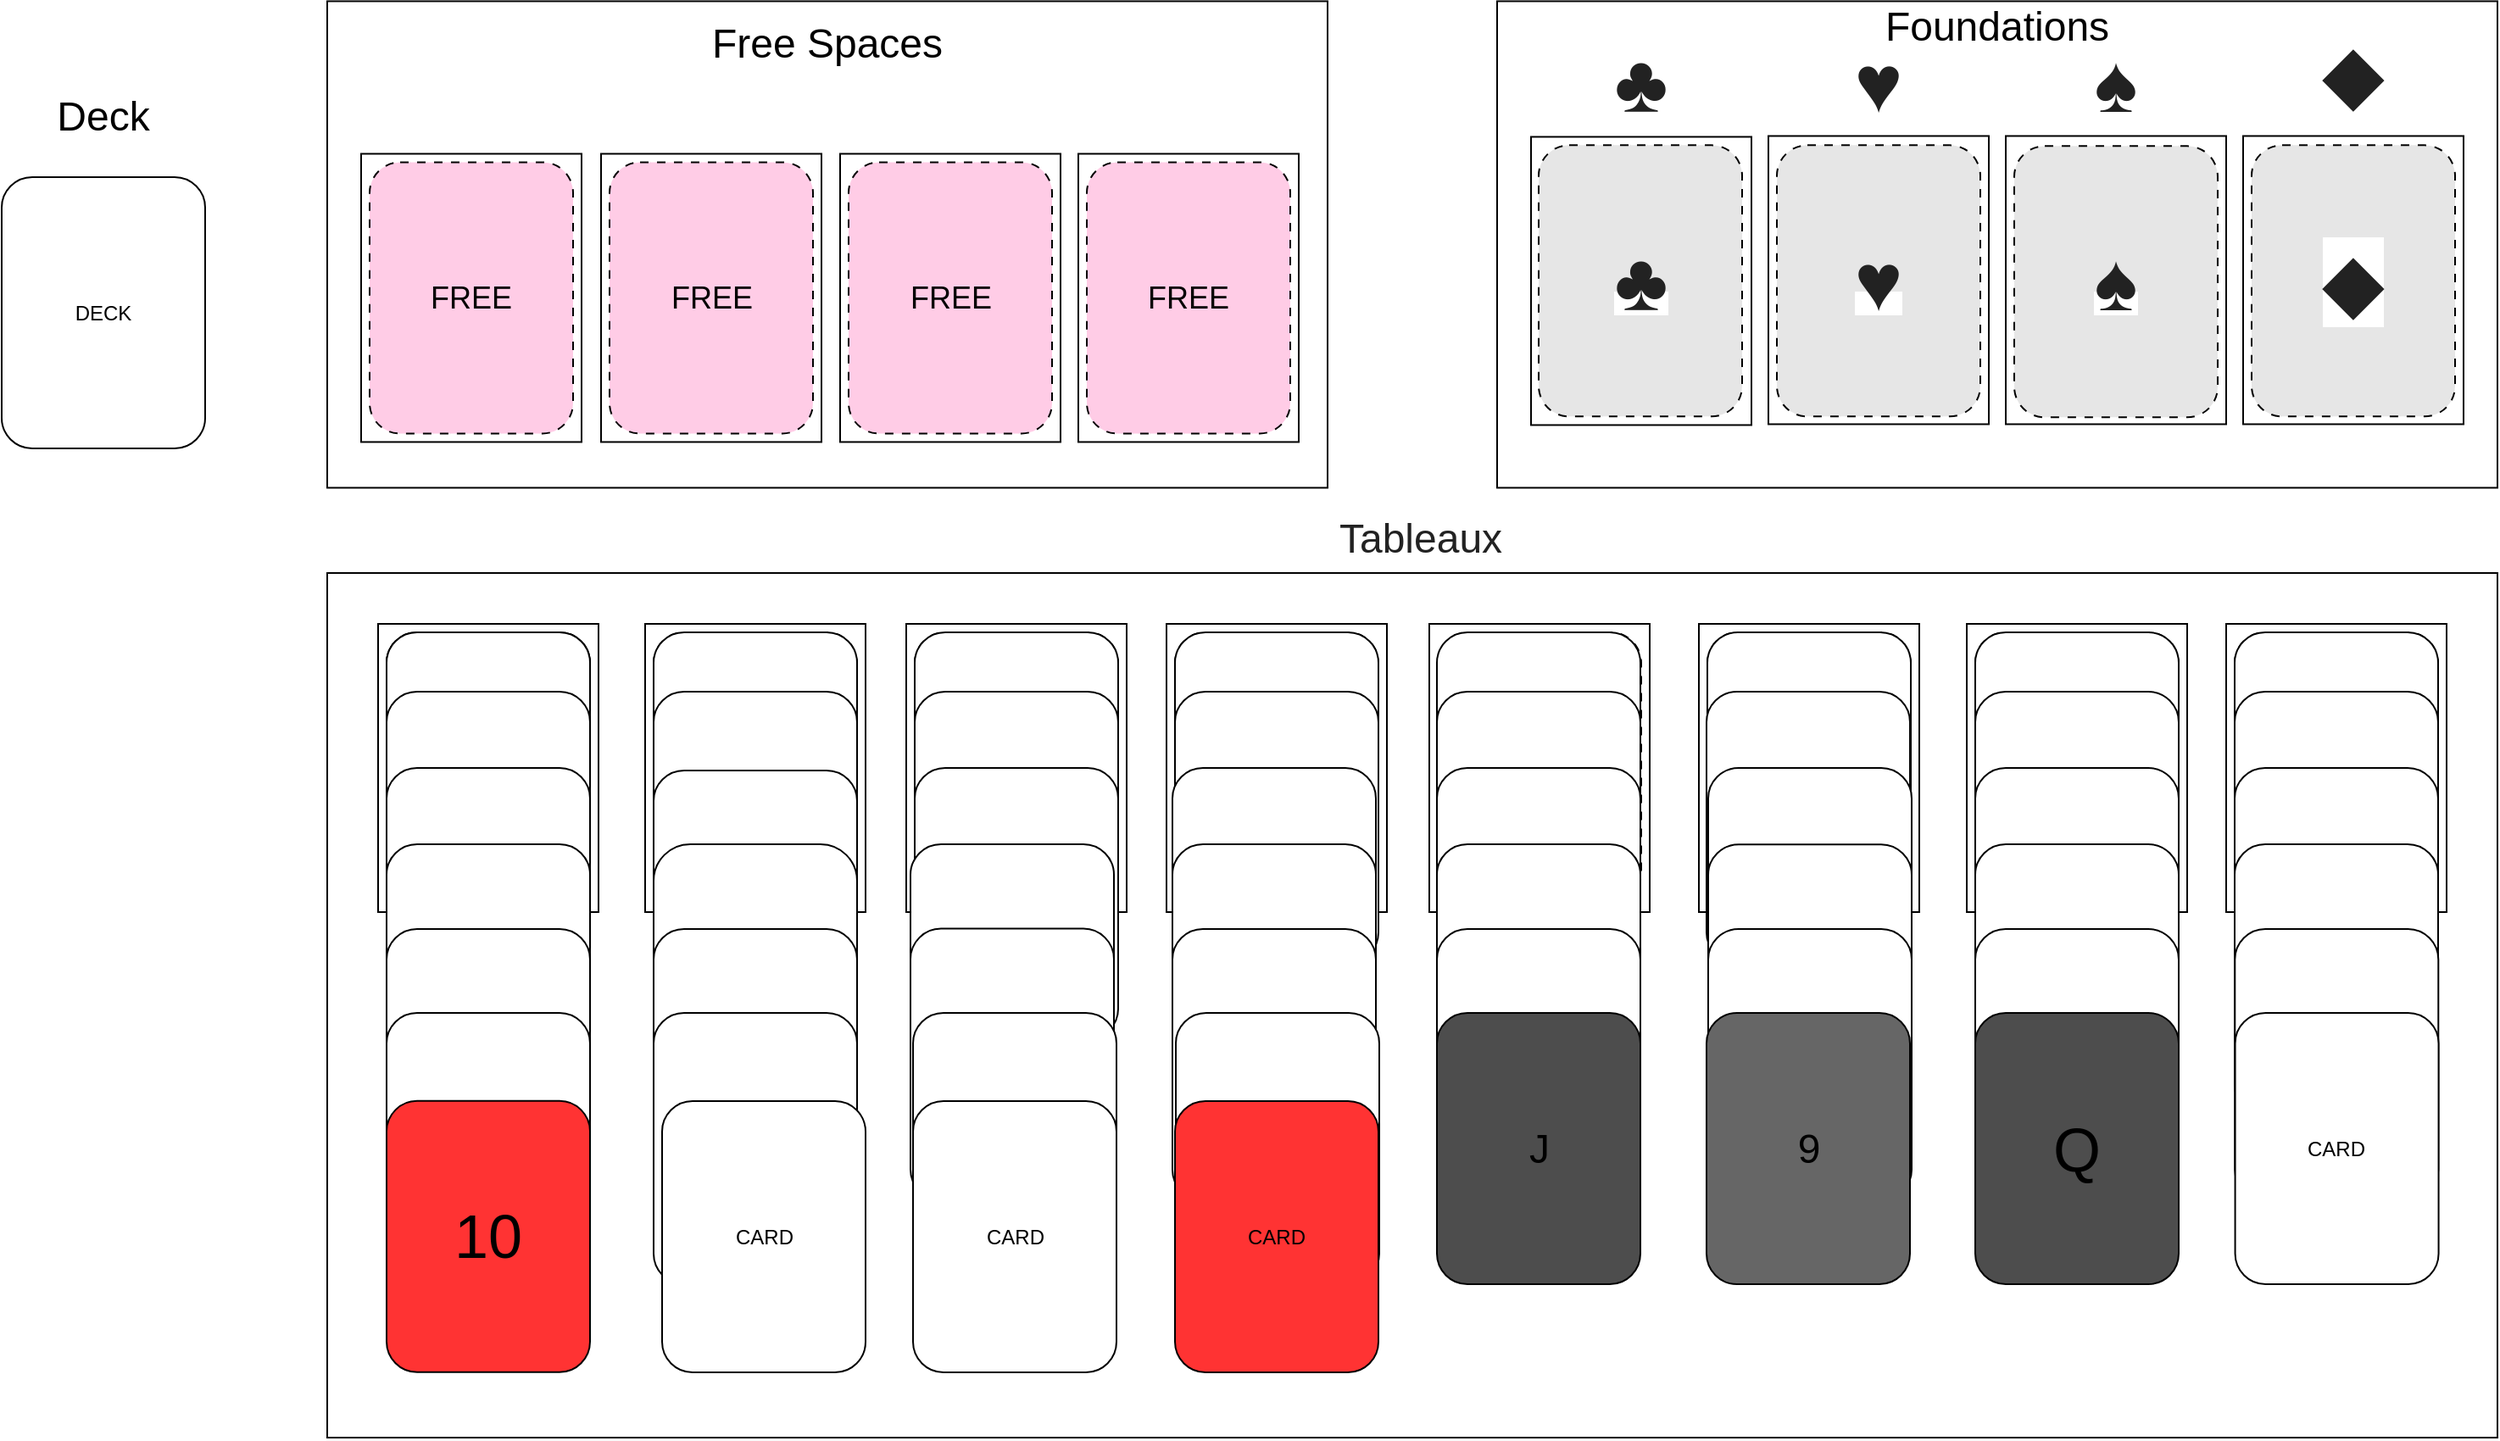 <mxfile version="11.1.4" type="github"><diagram id="wsrFOI59Ot4hv_pb57v_" name="Page-1"><mxGraphModel dx="1850" dy="1957" grid="1" gridSize="10" guides="1" tooltips="1" connect="1" arrows="1" fold="1" page="1" pageScale="1" pageWidth="850" pageHeight="1100" math="0" shadow="0"><root><mxCell id="0"/><mxCell id="1" parent="0"/><mxCell id="fmhakQsyoUaOUhLPJfsq-196" value="" style="rounded=0;whiteSpace=wrap;html=1;strokeColor=#000000;fillColor=none;" parent="1" vertex="1"><mxGeometry x="202" y="290" width="1280" height="510" as="geometry"/></mxCell><mxCell id="fmhakQsyoUaOUhLPJfsq-15" value="" style="rounded=0;whiteSpace=wrap;html=1;" parent="1" vertex="1"><mxGeometry x="202" y="-47.273" width="590" height="287" as="geometry"/></mxCell><mxCell id="fmhakQsyoUaOUhLPJfsq-1" value="DECK" style="rounded=1;whiteSpace=wrap;html=1;" parent="1" vertex="1"><mxGeometry x="10" y="56.5" width="120" height="160" as="geometry"/></mxCell><mxCell id="fmhakQsyoUaOUhLPJfsq-76" value="" style="group" parent="1" vertex="1" connectable="0"><mxGeometry x="912" y="-10" width="570" height="256.182" as="geometry"/></mxCell><mxCell id="fmhakQsyoUaOUhLPJfsq-16" value="" style="group" parent="fmhakQsyoUaOUhLPJfsq-76" vertex="1" connectable="0"><mxGeometry y="42.727" width="570" height="213.455" as="geometry"/></mxCell><mxCell id="fmhakQsyoUaOUhLPJfsq-17" value="" style="rounded=0;whiteSpace=wrap;html=1;" parent="fmhakQsyoUaOUhLPJfsq-16" vertex="1"><mxGeometry x="-20" y="-80" width="590" height="287" as="geometry"/></mxCell><mxCell id="fmhakQsyoUaOUhLPJfsq-18" value="" style="rounded=0;whiteSpace=wrap;html=1;rotation=0;" parent="fmhakQsyoUaOUhLPJfsq-16" vertex="1"><mxGeometry width="130" height="170" as="geometry"/></mxCell><mxCell id="fmhakQsyoUaOUhLPJfsq-19" value="&lt;span style=&quot;color: rgb(34 , 34 , 34) ; font-family: &amp;#34;arial&amp;#34; , sans-serif ; text-align: left ; white-space: normal ; background-color: rgb(255 , 255 , 255)&quot;&gt;&lt;font style=&quot;font-size: 48px&quot;&gt;♣&lt;/font&gt;&lt;/span&gt;" style="rounded=1;whiteSpace=wrap;html=1;dashed=1;dashPattern=5 5;fillColor=#E6E6E6;rotation=0;" parent="fmhakQsyoUaOUhLPJfsq-16" vertex="1"><mxGeometry x="4.5" y="4.955" width="120" height="160" as="geometry"/></mxCell><mxCell id="fmhakQsyoUaOUhLPJfsq-25" value="&lt;span style=&quot;color: rgb(34 , 34 , 34) ; font-family: &amp;#34;arial&amp;#34; , sans-serif ; text-align: left ; white-space: normal ; background-color: rgb(255 , 255 , 255)&quot;&gt;&lt;font style=&quot;font-size: 48px&quot;&gt;♠&lt;/font&gt;&lt;/span&gt;" style="rounded=1;whiteSpace=wrap;html=1;dashed=1;dashPattern=5 5;fillColor=#E6E6E6;rotation=0;" parent="fmhakQsyoUaOUhLPJfsq-16" vertex="1"><mxGeometry x="285" y="5.455" width="120" height="160" as="geometry"/></mxCell><mxCell id="fmhakQsyoUaOUhLPJfsq-23" value="" style="group;fillColor=none;rotation=0;strokeColor=#000000;" parent="fmhakQsyoUaOUhLPJfsq-16" vertex="1" connectable="0"><mxGeometry x="280" y="-0.5" width="130" height="170" as="geometry"/></mxCell><mxCell id="fmhakQsyoUaOUhLPJfsq-20" value="" style="group" parent="fmhakQsyoUaOUhLPJfsq-76" vertex="1" connectable="0"><mxGeometry x="140" y="42.227" width="130" height="185.455" as="geometry"/></mxCell><mxCell id="fmhakQsyoUaOUhLPJfsq-21" value="" style="rounded=0;whiteSpace=wrap;html=1;container=1;rotation=0;" parent="fmhakQsyoUaOUhLPJfsq-20" vertex="1"><mxGeometry width="130" height="170" as="geometry"/></mxCell><mxCell id="fmhakQsyoUaOUhLPJfsq-22" value="&lt;span style=&quot;color: rgb(34 , 34 , 34) ; font-family: &amp;#34;arial&amp;#34; , sans-serif ; text-align: left ; white-space: normal ; background-color: rgb(255 , 255 , 255)&quot;&gt;&lt;font style=&quot;font-size: 48px&quot;&gt;♥&lt;/font&gt;&lt;/span&gt;" style="rounded=1;whiteSpace=wrap;html=1;dashed=1;dashPattern=5 5;fillColor=#E6E6E6;rotation=0;" parent="fmhakQsyoUaOUhLPJfsq-20" vertex="1"><mxGeometry x="5" y="5.455" width="120" height="160" as="geometry"/></mxCell><mxCell id="fmhakQsyoUaOUhLPJfsq-26" value="" style="group;rotation=0;" parent="fmhakQsyoUaOUhLPJfsq-76" vertex="1" connectable="0"><mxGeometry x="420" y="42.227" width="130" height="170" as="geometry"/></mxCell><mxCell id="fmhakQsyoUaOUhLPJfsq-27" value="" style="rounded=0;whiteSpace=wrap;html=1;rotation=0;" parent="fmhakQsyoUaOUhLPJfsq-26" vertex="1"><mxGeometry width="130" height="170" as="geometry"/></mxCell><mxCell id="fmhakQsyoUaOUhLPJfsq-28" value="&lt;span style=&quot;color: rgb(34 , 34 , 34) ; font-family: &amp;#34;arial&amp;#34; , sans-serif ; font-size: 48px ; text-align: left ; background-color: rgb(255 , 255 , 255)&quot;&gt;◆&lt;/span&gt;" style="rounded=1;whiteSpace=wrap;html=1;dashed=1;dashPattern=5 5;fillColor=#E6E6E6;rotation=0;" parent="fmhakQsyoUaOUhLPJfsq-26" vertex="1"><mxGeometry x="5" y="5.455" width="120" height="160" as="geometry"/></mxCell><mxCell id="fmhakQsyoUaOUhLPJfsq-77" value="&lt;span style=&quot;color: rgb(34 , 34 , 34) ; font-family: sans-serif ; text-align: left ; background-color: rgb(255 , 255 , 255)&quot;&gt;&lt;font style=&quot;font-size: 24px&quot;&gt;Tableaux&lt;/font&gt;&lt;/span&gt;" style="text;html=1;strokeColor=none;fillColor=none;align=center;verticalAlign=middle;whiteSpace=wrap;rounded=0;" parent="1" vertex="1"><mxGeometry x="827" y="260" width="40" height="20" as="geometry"/></mxCell><mxCell id="fmhakQsyoUaOUhLPJfsq-87" value="&lt;span style=&quot;color: rgb(34 , 34 , 34) ; font-family: &amp;#34;arial&amp;#34; , sans-serif ; font-size: 48px ; text-align: left ; background-color: rgb(255 , 255 , 255)&quot;&gt;♣&lt;/span&gt;" style="text;html=1;strokeColor=none;fillColor=none;align=center;verticalAlign=middle;whiteSpace=wrap;rounded=0;" parent="1" vertex="1"><mxGeometry x="957.1" y="-10" width="40" height="21.818" as="geometry"/></mxCell><mxCell id="fmhakQsyoUaOUhLPJfsq-89" value="&lt;span style=&quot;color: rgb(34 , 34 , 34) ; font-family: &amp;#34;arial&amp;#34; , sans-serif ; font-size: 48px ; text-align: left ; background-color: rgb(255 , 255 , 255)&quot;&gt;♠&lt;/span&gt;" style="text;html=1;strokeColor=none;fillColor=none;align=center;verticalAlign=middle;whiteSpace=wrap;rounded=0;" parent="1" vertex="1"><mxGeometry x="1236.6" y="-10" width="40" height="21.818" as="geometry"/></mxCell><mxCell id="fmhakQsyoUaOUhLPJfsq-90" value="&lt;span style=&quot;color: rgb(34 , 34 , 34) ; font-family: &amp;#34;arial&amp;#34; , sans-serif ; font-size: 48px ; text-align: left ; background-color: rgb(255 , 255 , 255)&quot;&gt;◆&lt;/span&gt;" style="text;html=1;strokeColor=none;fillColor=none;align=center;verticalAlign=middle;whiteSpace=wrap;rounded=0;" parent="1" vertex="1"><mxGeometry x="1376.6" y="-16" width="40" height="21.818" as="geometry"/></mxCell><mxCell id="fmhakQsyoUaOUhLPJfsq-88" value="&lt;span style=&quot;color: rgb(34 , 34 , 34) ; font-family: &amp;#34;arial&amp;#34; , sans-serif ; font-size: 48px ; text-align: left ; background-color: rgb(255 , 255 , 255)&quot;&gt;♥&lt;/span&gt;" style="text;html=1;strokeColor=none;fillColor=none;align=center;verticalAlign=middle;whiteSpace=wrap;rounded=0;" parent="1" vertex="1"><mxGeometry x="1096.6" y="-10" width="40" height="21.818" as="geometry"/></mxCell><mxCell id="fmhakQsyoUaOUhLPJfsq-29" value="&lt;font style=&quot;font-size: 24px&quot;&gt;Foundations&lt;/font&gt;" style="text;html=1;strokeColor=none;fillColor=none;align=center;verticalAlign=middle;whiteSpace=wrap;rounded=0;" parent="1" vertex="1"><mxGeometry x="1122" y="-42.5" width="130" height="21.818" as="geometry"/></mxCell><mxCell id="fmhakQsyoUaOUhLPJfsq-91" value="&lt;font style=&quot;font-size: 24px&quot;&gt;Deck&lt;/font&gt;" style="text;html=1;strokeColor=none;fillColor=none;align=center;verticalAlign=middle;whiteSpace=wrap;rounded=0;" parent="1" vertex="1"><mxGeometry x="50" y="11" width="40" height="20" as="geometry"/></mxCell><mxCell id="fmhakQsyoUaOUhLPJfsq-14" value="&lt;font style=&quot;font-size: 24px&quot;&gt;Free Spaces&lt;/font&gt;" style="text;html=1;strokeColor=none;fillColor=none;align=center;verticalAlign=middle;whiteSpace=wrap;rounded=0;" parent="1" vertex="1"><mxGeometry x="407" y="-32.5" width="180" height="21.818" as="geometry"/></mxCell><mxCell id="fmhakQsyoUaOUhLPJfsq-92" value="" style="group" parent="1" vertex="1" connectable="0"><mxGeometry x="222" y="42.727" width="130" height="187.273" as="geometry"/></mxCell><mxCell id="fmhakQsyoUaOUhLPJfsq-2" value="" style="rounded=0;whiteSpace=wrap;html=1;rotation=0;" parent="fmhakQsyoUaOUhLPJfsq-92" vertex="1"><mxGeometry width="130" height="170" as="geometry"/></mxCell><mxCell id="fmhakQsyoUaOUhLPJfsq-3" value="&lt;span style=&quot;font-size: 18px&quot;&gt;FREE&lt;/span&gt;" style="rounded=1;whiteSpace=wrap;html=1;dashed=1;dashPattern=5 5;fillColor=#FFCCE6;" parent="fmhakQsyoUaOUhLPJfsq-92" vertex="1"><mxGeometry x="5" y="5.0" width="120" height="160" as="geometry"/></mxCell><mxCell id="fmhakQsyoUaOUhLPJfsq-93" value="" style="group" parent="1" vertex="1" connectable="0"><mxGeometry x="363.5" y="42.727" width="130" height="170" as="geometry"/></mxCell><mxCell id="fmhakQsyoUaOUhLPJfsq-94" value="" style="rounded=0;whiteSpace=wrap;html=1;rotation=0;" parent="fmhakQsyoUaOUhLPJfsq-93" vertex="1"><mxGeometry width="130" height="170" as="geometry"/></mxCell><mxCell id="fmhakQsyoUaOUhLPJfsq-95" value="&lt;span style=&quot;font-size: 18px&quot;&gt;FREE&lt;/span&gt;" style="rounded=1;whiteSpace=wrap;html=1;dashed=1;dashPattern=5 5;fillColor=#FFCCE6;" parent="fmhakQsyoUaOUhLPJfsq-93" vertex="1"><mxGeometry x="5" y="5.0" width="120" height="160" as="geometry"/></mxCell><mxCell id="fmhakQsyoUaOUhLPJfsq-96" value="" style="group" parent="1" vertex="1" connectable="0"><mxGeometry x="504.5" y="42.727" width="130" height="170" as="geometry"/></mxCell><mxCell id="fmhakQsyoUaOUhLPJfsq-97" value="" style="rounded=0;whiteSpace=wrap;html=1;rotation=0;" parent="fmhakQsyoUaOUhLPJfsq-96" vertex="1"><mxGeometry width="130" height="170" as="geometry"/></mxCell><mxCell id="fmhakQsyoUaOUhLPJfsq-98" value="&lt;span style=&quot;font-size: 18px&quot;&gt;FREE&lt;/span&gt;" style="rounded=1;whiteSpace=wrap;html=1;dashed=1;dashPattern=5 5;fillColor=#FFCCE6;" parent="fmhakQsyoUaOUhLPJfsq-96" vertex="1"><mxGeometry x="5" y="5.0" width="120" height="160" as="geometry"/></mxCell><mxCell id="fmhakQsyoUaOUhLPJfsq-99" value="" style="group" parent="1" vertex="1" connectable="0"><mxGeometry x="645" y="42.727" width="130" height="170" as="geometry"/></mxCell><mxCell id="fmhakQsyoUaOUhLPJfsq-100" value="" style="rounded=0;whiteSpace=wrap;html=1;rotation=0;" parent="fmhakQsyoUaOUhLPJfsq-99" vertex="1"><mxGeometry width="130" height="170" as="geometry"/></mxCell><mxCell id="fmhakQsyoUaOUhLPJfsq-101" value="&lt;span style=&quot;font-size: 18px&quot;&gt;FREE&lt;/span&gt;" style="rounded=1;whiteSpace=wrap;html=1;dashed=1;dashPattern=5 5;fillColor=#FFCCE6;" parent="fmhakQsyoUaOUhLPJfsq-99" vertex="1"><mxGeometry x="5" y="5.0" width="120" height="160" as="geometry"/></mxCell><mxCell id="fmhakQsyoUaOUhLPJfsq-44" value="" style="group" parent="1" vertex="1" connectable="0"><mxGeometry x="232" y="320" width="130" height="200" as="geometry"/></mxCell><mxCell id="fmhakQsyoUaOUhLPJfsq-43" value="" style="rounded=0;whiteSpace=wrap;html=1;" parent="fmhakQsyoUaOUhLPJfsq-44" vertex="1"><mxGeometry width="130" height="170" as="geometry"/></mxCell><mxCell id="fmhakQsyoUaOUhLPJfsq-42" value="" style="rounded=1;whiteSpace=wrap;html=1;dashed=1;dashPattern=5 5;" parent="fmhakQsyoUaOUhLPJfsq-44" vertex="1"><mxGeometry x="5" y="5" width="120" height="160" as="geometry"/></mxCell><mxCell id="fmhakQsyoUaOUhLPJfsq-40" value="CARD" style="rounded=1;whiteSpace=wrap;html=1;" parent="fmhakQsyoUaOUhLPJfsq-44" vertex="1"><mxGeometry x="5" y="5" width="120" height="160" as="geometry"/></mxCell><mxCell id="fmhakQsyoUaOUhLPJfsq-39" value="CARD" style="rounded=1;whiteSpace=wrap;html=1;" parent="fmhakQsyoUaOUhLPJfsq-44" vertex="1"><mxGeometry x="5" y="5" width="120" height="160" as="geometry"/></mxCell><mxCell id="fmhakQsyoUaOUhLPJfsq-38" value="CARD" style="rounded=1;whiteSpace=wrap;html=1;" parent="fmhakQsyoUaOUhLPJfsq-44" vertex="1"><mxGeometry x="5" y="40" width="120" height="160" as="geometry"/></mxCell><mxCell id="fmhakQsyoUaOUhLPJfsq-52" value="" style="group" parent="1" vertex="1" connectable="0"><mxGeometry x="389.5" y="320" width="130" height="170" as="geometry"/></mxCell><mxCell id="fmhakQsyoUaOUhLPJfsq-53" value="" style="rounded=0;whiteSpace=wrap;html=1;" parent="fmhakQsyoUaOUhLPJfsq-52" vertex="1"><mxGeometry width="130" height="170" as="geometry"/></mxCell><mxCell id="fmhakQsyoUaOUhLPJfsq-54" value="" style="rounded=1;whiteSpace=wrap;html=1;dashed=1;dashPattern=5 5;" parent="fmhakQsyoUaOUhLPJfsq-52" vertex="1"><mxGeometry x="5" y="5" width="120" height="160" as="geometry"/></mxCell><mxCell id="fmhakQsyoUaOUhLPJfsq-80" value="CARD" style="rounded=1;whiteSpace=wrap;html=1;" parent="fmhakQsyoUaOUhLPJfsq-52" vertex="1"><mxGeometry x="5" y="5" width="120" height="160" as="geometry"/></mxCell><mxCell id="fmhakQsyoUaOUhLPJfsq-55" value="" style="group" parent="1" vertex="1" connectable="0"><mxGeometry x="543.5" y="320" width="130" height="200" as="geometry"/></mxCell><mxCell id="fmhakQsyoUaOUhLPJfsq-56" value="" style="rounded=0;whiteSpace=wrap;html=1;" parent="fmhakQsyoUaOUhLPJfsq-55" vertex="1"><mxGeometry width="130" height="170" as="geometry"/></mxCell><mxCell id="fmhakQsyoUaOUhLPJfsq-57" value="" style="rounded=1;whiteSpace=wrap;html=1;dashed=1;dashPattern=5 5;" parent="fmhakQsyoUaOUhLPJfsq-55" vertex="1"><mxGeometry x="5" y="5" width="120" height="160" as="geometry"/></mxCell><mxCell id="fmhakQsyoUaOUhLPJfsq-81" value="CARD" style="rounded=1;whiteSpace=wrap;html=1;" parent="fmhakQsyoUaOUhLPJfsq-55" vertex="1"><mxGeometry x="5" y="5" width="120" height="160" as="geometry"/></mxCell><mxCell id="fmhakQsyoUaOUhLPJfsq-36" value="CARD" style="rounded=1;whiteSpace=wrap;html=1;" parent="fmhakQsyoUaOUhLPJfsq-55" vertex="1"><mxGeometry x="5" y="40" width="120" height="160" as="geometry"/></mxCell><mxCell id="fmhakQsyoUaOUhLPJfsq-58" value="" style="group" parent="1" vertex="1" connectable="0"><mxGeometry x="697" y="320" width="130" height="200" as="geometry"/></mxCell><mxCell id="fmhakQsyoUaOUhLPJfsq-59" value="" style="rounded=0;whiteSpace=wrap;html=1;" parent="fmhakQsyoUaOUhLPJfsq-58" vertex="1"><mxGeometry width="130" height="170" as="geometry"/></mxCell><mxCell id="fmhakQsyoUaOUhLPJfsq-60" value="" style="rounded=1;whiteSpace=wrap;html=1;dashed=1;dashPattern=5 5;" parent="fmhakQsyoUaOUhLPJfsq-58" vertex="1"><mxGeometry x="5" y="5" width="120" height="160" as="geometry"/></mxCell><mxCell id="fmhakQsyoUaOUhLPJfsq-82" value="CARD" style="rounded=1;whiteSpace=wrap;html=1;" parent="fmhakQsyoUaOUhLPJfsq-58" vertex="1"><mxGeometry x="5" y="5" width="120" height="160" as="geometry"/></mxCell><mxCell id="fmhakQsyoUaOUhLPJfsq-35" value="CARD" style="rounded=1;whiteSpace=wrap;html=1;" parent="fmhakQsyoUaOUhLPJfsq-58" vertex="1"><mxGeometry x="5" y="40" width="120" height="160" as="geometry"/></mxCell><mxCell id="fmhakQsyoUaOUhLPJfsq-61" value="" style="group" parent="1" vertex="1" connectable="0"><mxGeometry x="852" y="320" width="130" height="200" as="geometry"/></mxCell><mxCell id="fmhakQsyoUaOUhLPJfsq-62" value="" style="rounded=0;whiteSpace=wrap;html=1;" parent="fmhakQsyoUaOUhLPJfsq-61" vertex="1"><mxGeometry width="130" height="170" as="geometry"/></mxCell><mxCell id="fmhakQsyoUaOUhLPJfsq-63" value="" style="rounded=1;whiteSpace=wrap;html=1;dashed=1;dashPattern=5 5;" parent="fmhakQsyoUaOUhLPJfsq-61" vertex="1"><mxGeometry x="5" y="5" width="120" height="160" as="geometry"/></mxCell><mxCell id="fmhakQsyoUaOUhLPJfsq-83" value="CARD" style="rounded=1;whiteSpace=wrap;html=1;" parent="fmhakQsyoUaOUhLPJfsq-61" vertex="1"><mxGeometry x="4.5" y="5" width="120" height="160" as="geometry"/></mxCell><mxCell id="fmhakQsyoUaOUhLPJfsq-34" value="CARD" style="rounded=1;whiteSpace=wrap;html=1;" parent="fmhakQsyoUaOUhLPJfsq-61" vertex="1"><mxGeometry x="4.5" y="40" width="120" height="160" as="geometry"/></mxCell><mxCell id="fmhakQsyoUaOUhLPJfsq-64" value="" style="group" parent="1" vertex="1" connectable="0"><mxGeometry x="1011" y="320" width="130" height="290.071" as="geometry"/></mxCell><mxCell id="fmhakQsyoUaOUhLPJfsq-65" value="" style="rounded=0;whiteSpace=wrap;html=1;" parent="fmhakQsyoUaOUhLPJfsq-64" vertex="1"><mxGeometry width="130" height="170" as="geometry"/></mxCell><mxCell id="fmhakQsyoUaOUhLPJfsq-66" value="" style="rounded=1;whiteSpace=wrap;html=1;dashed=1;dashPattern=5 5;" parent="fmhakQsyoUaOUhLPJfsq-64" vertex="1"><mxGeometry x="5" y="5" width="120" height="160" as="geometry"/></mxCell><mxCell id="fmhakQsyoUaOUhLPJfsq-84" value="CARD" style="rounded=1;whiteSpace=wrap;html=1;" parent="fmhakQsyoUaOUhLPJfsq-64" vertex="1"><mxGeometry x="5" y="5" width="120" height="160" as="geometry"/></mxCell><mxCell id="fmhakQsyoUaOUhLPJfsq-33" value="CARD" style="rounded=1;whiteSpace=wrap;html=1;" parent="fmhakQsyoUaOUhLPJfsq-64" vertex="1"><mxGeometry x="4.5" y="40" width="120" height="160" as="geometry"/></mxCell><mxCell id="fmhakQsyoUaOUhLPJfsq-169" value="CARD" style="rounded=1;whiteSpace=wrap;html=1;rotation=0;" parent="fmhakQsyoUaOUhLPJfsq-64" vertex="1"><mxGeometry x="5.5" y="85" width="120" height="160" as="geometry"/></mxCell><mxCell id="fmhakQsyoUaOUhLPJfsq-162" value="CARD" style="rounded=1;whiteSpace=wrap;html=1;" parent="fmhakQsyoUaOUhLPJfsq-64" vertex="1"><mxGeometry x="5.5" y="130.071" width="120" height="160" as="geometry"/></mxCell><mxCell id="fmhakQsyoUaOUhLPJfsq-46" value="" style="group" parent="1" vertex="1" connectable="0"><mxGeometry x="1322" y="320" width="130" height="250" as="geometry"/></mxCell><mxCell id="fmhakQsyoUaOUhLPJfsq-47" value="" style="rounded=0;whiteSpace=wrap;html=1;" parent="fmhakQsyoUaOUhLPJfsq-46" vertex="1"><mxGeometry width="130" height="170" as="geometry"/></mxCell><mxCell id="fmhakQsyoUaOUhLPJfsq-48" value="" style="rounded=1;whiteSpace=wrap;html=1;dashed=1;dashPattern=5 5;" parent="fmhakQsyoUaOUhLPJfsq-46" vertex="1"><mxGeometry x="5" y="5" width="120" height="160" as="geometry"/></mxCell><mxCell id="fmhakQsyoUaOUhLPJfsq-86" value="CARD" style="rounded=1;whiteSpace=wrap;html=1;" parent="fmhakQsyoUaOUhLPJfsq-46" vertex="1"><mxGeometry x="5" y="5" width="120" height="160" as="geometry"/></mxCell><mxCell id="fmhakQsyoUaOUhLPJfsq-31" value="CARD" style="rounded=1;whiteSpace=wrap;html=1;" parent="fmhakQsyoUaOUhLPJfsq-46" vertex="1"><mxGeometry x="5" y="40" width="120" height="160" as="geometry"/></mxCell><mxCell id="fmhakQsyoUaOUhLPJfsq-158" value="CARD" style="rounded=1;whiteSpace=wrap;html=1;" parent="fmhakQsyoUaOUhLPJfsq-46" vertex="1"><mxGeometry x="5" y="85" width="120" height="160" as="geometry"/></mxCell><mxCell id="fmhakQsyoUaOUhLPJfsq-68" value="" style="group" parent="1" vertex="1" connectable="0"><mxGeometry x="1169" y="320" width="130" height="200" as="geometry"/></mxCell><mxCell id="fmhakQsyoUaOUhLPJfsq-50" value="" style="rounded=0;whiteSpace=wrap;html=1;" parent="fmhakQsyoUaOUhLPJfsq-68" vertex="1"><mxGeometry width="130" height="170" as="geometry"/></mxCell><mxCell id="fmhakQsyoUaOUhLPJfsq-51" value="" style="rounded=1;whiteSpace=wrap;html=1;dashed=1;dashPattern=5 5;" parent="fmhakQsyoUaOUhLPJfsq-68" vertex="1"><mxGeometry x="5" y="5" width="120" height="160" as="geometry"/></mxCell><mxCell id="fmhakQsyoUaOUhLPJfsq-85" value="CARD" style="rounded=1;whiteSpace=wrap;html=1;" parent="fmhakQsyoUaOUhLPJfsq-68" vertex="1"><mxGeometry x="5" y="5" width="120" height="160" as="geometry"/></mxCell><mxCell id="fmhakQsyoUaOUhLPJfsq-32" value="CARD" style="rounded=1;whiteSpace=wrap;html=1;" parent="fmhakQsyoUaOUhLPJfsq-68" vertex="1"><mxGeometry x="5" y="40" width="120" height="160" as="geometry"/></mxCell><mxCell id="fmhakQsyoUaOUhLPJfsq-37" value="CARD" style="rounded=1;whiteSpace=wrap;html=1;" parent="1" vertex="1"><mxGeometry x="394.5" y="360" width="120" height="160" as="geometry"/></mxCell><mxCell id="fmhakQsyoUaOUhLPJfsq-30" value="CARD" style="rounded=1;whiteSpace=wrap;html=1;" parent="1" vertex="1"><mxGeometry x="237" y="405" width="120" height="160" as="geometry"/></mxCell><mxCell id="fmhakQsyoUaOUhLPJfsq-173" value="CARD" style="rounded=1;whiteSpace=wrap;html=1;" parent="1" vertex="1"><mxGeometry x="394.5" y="406.5" width="120" height="160" as="geometry"/></mxCell><mxCell id="fmhakQsyoUaOUhLPJfsq-172" value="CARD" style="rounded=1;whiteSpace=wrap;html=1;" parent="1" vertex="1"><mxGeometry x="548.5" y="405" width="120" height="160" as="geometry"/></mxCell><mxCell id="fmhakQsyoUaOUhLPJfsq-171" value="CARD" style="rounded=1;whiteSpace=wrap;html=1;" parent="1" vertex="1"><mxGeometry x="700.5" y="405" width="120" height="160" as="geometry"/></mxCell><mxCell id="fmhakQsyoUaOUhLPJfsq-170" value="CARD" style="rounded=1;whiteSpace=wrap;html=1;" parent="1" vertex="1"><mxGeometry x="856.5" y="405" width="120" height="160" as="geometry"/></mxCell><mxCell id="fmhakQsyoUaOUhLPJfsq-168" value="CARD" style="rounded=1;whiteSpace=wrap;html=1;" parent="1" vertex="1"><mxGeometry x="1174" y="405" width="120" height="160" as="geometry"/></mxCell><mxCell id="fmhakQsyoUaOUhLPJfsq-167" value="CARD" style="rounded=1;whiteSpace=wrap;html=1;" parent="1" vertex="1"><mxGeometry x="237" y="450" width="120" height="160" as="geometry"/></mxCell><mxCell id="fmhakQsyoUaOUhLPJfsq-166" value="CARD" style="rounded=1;whiteSpace=wrap;html=1;arcSize=18;" parent="1" vertex="1"><mxGeometry x="394.5" y="450" width="120" height="160" as="geometry"/></mxCell><mxCell id="fmhakQsyoUaOUhLPJfsq-165" value="CARD" style="rounded=1;whiteSpace=wrap;html=1;" parent="1" vertex="1"><mxGeometry x="546" y="450" width="120" height="160" as="geometry"/></mxCell><mxCell id="fmhakQsyoUaOUhLPJfsq-164" value="CARD" style="rounded=1;whiteSpace=wrap;html=1;" parent="1" vertex="1"><mxGeometry x="700.5" y="450" width="120" height="160" as="geometry"/></mxCell><mxCell id="fmhakQsyoUaOUhLPJfsq-163" value="CARD" style="rounded=1;whiteSpace=wrap;html=1;" parent="1" vertex="1"><mxGeometry x="856.5" y="450" width="120" height="160" as="geometry"/></mxCell><mxCell id="fmhakQsyoUaOUhLPJfsq-161" value="CARD" style="rounded=1;whiteSpace=wrap;html=1;" parent="1" vertex="1"><mxGeometry x="1174" y="450" width="120" height="160" as="geometry"/></mxCell><mxCell id="fmhakQsyoUaOUhLPJfsq-157" value="CARD" style="rounded=1;whiteSpace=wrap;html=1;" parent="1" vertex="1"><mxGeometry x="1327" y="450" width="120" height="160" as="geometry"/></mxCell><mxCell id="fmhakQsyoUaOUhLPJfsq-156" value="CARD" style="rounded=1;whiteSpace=wrap;html=1;" parent="1" vertex="1"><mxGeometry x="237" y="500" width="120" height="160" as="geometry"/></mxCell><mxCell id="fmhakQsyoUaOUhLPJfsq-155" value="CARD" style="rounded=1;whiteSpace=wrap;html=1;" parent="1" vertex="1"><mxGeometry x="394.5" y="500" width="120" height="160" as="geometry"/></mxCell><mxCell id="fmhakQsyoUaOUhLPJfsq-154" value="CARD" style="rounded=1;whiteSpace=wrap;html=1;" parent="1" vertex="1"><mxGeometry x="546" y="499.786" width="120" height="160" as="geometry"/></mxCell><mxCell id="fmhakQsyoUaOUhLPJfsq-153" value="CARD" style="rounded=1;whiteSpace=wrap;html=1;" parent="1" vertex="1"><mxGeometry x="700.5" y="500" width="120" height="160" as="geometry"/></mxCell><mxCell id="fmhakQsyoUaOUhLPJfsq-152" value="CARD" style="rounded=1;whiteSpace=wrap;html=1;" parent="1" vertex="1"><mxGeometry x="856.5" y="500" width="120" height="160" as="geometry"/></mxCell><mxCell id="fmhakQsyoUaOUhLPJfsq-183" value="CARD" style="rounded=1;whiteSpace=wrap;html=1;" parent="1" vertex="1"><mxGeometry x="1016.5" y="500" width="120" height="160" as="geometry"/></mxCell><mxCell id="fmhakQsyoUaOUhLPJfsq-182" value="CARD" style="rounded=1;whiteSpace=wrap;html=1;" parent="1" vertex="1"><mxGeometry x="1174" y="500" width="120" height="160" as="geometry"/></mxCell><mxCell id="fmhakQsyoUaOUhLPJfsq-181" value="CARD" style="rounded=1;whiteSpace=wrap;html=1;" parent="1" vertex="1"><mxGeometry x="1327.143" y="500" width="120" height="160" as="geometry"/></mxCell><mxCell id="fmhakQsyoUaOUhLPJfsq-176" value="CARD" style="rounded=1;whiteSpace=wrap;html=1;" parent="1" vertex="1"><mxGeometry x="394.5" y="549.5" width="120" height="160" as="geometry"/></mxCell><mxCell id="fmhakQsyoUaOUhLPJfsq-175" value="CARD" style="rounded=1;whiteSpace=wrap;html=1;" parent="1" vertex="1"><mxGeometry x="547.5" y="549.5" width="120" height="160" as="geometry"/></mxCell><mxCell id="fmhakQsyoUaOUhLPJfsq-174" value="CARD" style="rounded=1;whiteSpace=wrap;html=1;" parent="1" vertex="1"><mxGeometry x="702.5" y="549.5" width="120" height="160" as="geometry"/></mxCell><mxCell id="fmhakQsyoUaOUhLPJfsq-194" value="&lt;font style=&quot;font-size: 24px&quot;&gt;J&lt;/font&gt;" style="rounded=1;whiteSpace=wrap;html=1;fillColor=#4D4D4D;" parent="1" vertex="1"><mxGeometry x="856.5" y="549.5" width="120" height="160" as="geometry"/></mxCell><mxCell id="fmhakQsyoUaOUhLPJfsq-193" value="&lt;font style=&quot;font-size: 24px&quot;&gt;9&lt;/font&gt;" style="rounded=1;whiteSpace=wrap;html=1;fillColor=#666666;" parent="1" vertex="1"><mxGeometry x="1015.5" y="549.5" width="120" height="160" as="geometry"/></mxCell><mxCell id="fmhakQsyoUaOUhLPJfsq-192" value="&lt;font style=&quot;font-size: 36px&quot;&gt;Q&lt;/font&gt;" style="rounded=1;whiteSpace=wrap;html=1;fillColor=#4D4D4D;" parent="1" vertex="1"><mxGeometry x="1174" y="549.5" width="120" height="160" as="geometry"/></mxCell><mxCell id="fmhakQsyoUaOUhLPJfsq-191" value="CARD" style="rounded=1;whiteSpace=wrap;html=1;" parent="1" vertex="1"><mxGeometry x="1327.286" y="549.5" width="120" height="160" as="geometry"/></mxCell><mxCell id="fmhakQsyoUaOUhLPJfsq-188" value="CARD" style="rounded=1;whiteSpace=wrap;html=1;" parent="1" vertex="1"><mxGeometry x="547.5" y="601.5" width="120" height="160" as="geometry"/></mxCell><mxCell id="fmhakQsyoUaOUhLPJfsq-151" value="CARD" style="rounded=1;whiteSpace=wrap;html=1;fillColor=#FF3333;" parent="1" vertex="1"><mxGeometry x="702" y="601.5" width="120" height="160" as="geometry"/></mxCell><mxCell id="fmhakQsyoUaOUhLPJfsq-180" value="CARD" style="rounded=1;whiteSpace=wrap;html=1;" parent="1" vertex="1"><mxGeometry x="237" y="549.5" width="120" height="160" as="geometry"/></mxCell><mxCell id="fmhakQsyoUaOUhLPJfsq-189" value="CARD" style="rounded=1;whiteSpace=wrap;html=1;" parent="1" vertex="1"><mxGeometry x="399.5" y="601.5" width="120" height="160" as="geometry"/></mxCell><mxCell id="fmhakQsyoUaOUhLPJfsq-190" value="&lt;font style=&quot;font-size: 36px&quot;&gt;10&lt;/font&gt;" style="rounded=1;whiteSpace=wrap;html=1;fillColor=#FF3333;" parent="1" vertex="1"><mxGeometry x="237" y="601.429" width="120" height="160" as="geometry"/></mxCell></root></mxGraphModel></diagram></mxfile>
